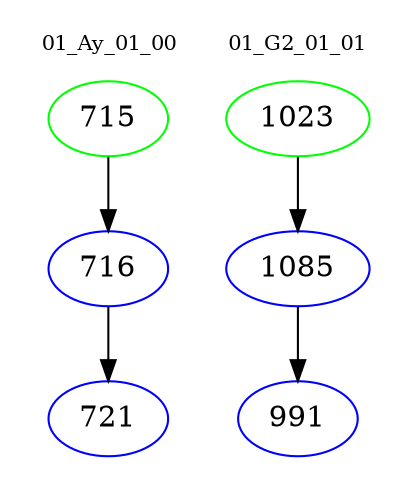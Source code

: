 digraph{
subgraph cluster_0 {
color = white
label = "01_Ay_01_00";
fontsize=10;
T0_715 [label="715", color="green"]
T0_715 -> T0_716 [color="black"]
T0_716 [label="716", color="blue"]
T0_716 -> T0_721 [color="black"]
T0_721 [label="721", color="blue"]
}
subgraph cluster_1 {
color = white
label = "01_G2_01_01";
fontsize=10;
T1_1023 [label="1023", color="green"]
T1_1023 -> T1_1085 [color="black"]
T1_1085 [label="1085", color="blue"]
T1_1085 -> T1_991 [color="black"]
T1_991 [label="991", color="blue"]
}
}
